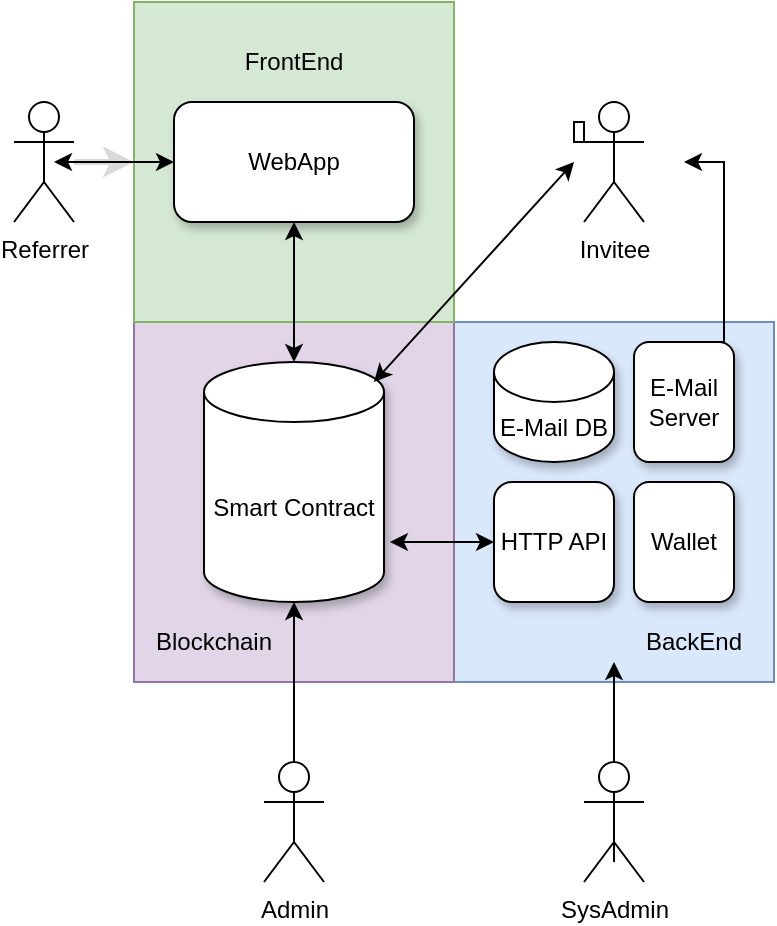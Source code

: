 <mxfile version="14.7.0" type="device" pages="2"><diagram id="NtM9SQhwHx6uQPTR_IOE" name="Services"><mxGraphModel dx="1678" dy="905" grid="1" gridSize="10" guides="1" tooltips="1" connect="1" arrows="1" fold="1" page="1" pageScale="1" pageWidth="850" pageHeight="1100" math="0" shadow="0"><root><mxCell id="0"/><mxCell id="1" parent="0"/><mxCell id="ov0Y-JoTzfgNFxIsR0gG-22" value="" style="rounded=0;whiteSpace=wrap;html=1;shadow=0;glass=0;sketch=0;fillColor=#dae8fc;strokeColor=#6c8ebf;" vertex="1" parent="1"><mxGeometry x="380" y="220" width="160" height="180" as="geometry"/></mxCell><mxCell id="ov0Y-JoTzfgNFxIsR0gG-21" value="" style="rounded=0;whiteSpace=wrap;html=1;shadow=0;glass=0;sketch=0;fillColor=#e1d5e7;strokeColor=#9673a6;" vertex="1" parent="1"><mxGeometry x="220" y="220" width="160" height="180" as="geometry"/></mxCell><mxCell id="ov0Y-JoTzfgNFxIsR0gG-20" value="" style="rounded=0;whiteSpace=wrap;html=1;shadow=0;glass=0;sketch=0;fillColor=#d5e8d4;strokeColor=#82b366;" vertex="1" parent="1"><mxGeometry x="220" y="60" width="160" height="160" as="geometry"/></mxCell><mxCell id="9Vo2rG8VBnt5ZAEUOPqD-1" value="" style="edgeStyle=orthogonalEdgeStyle;rounded=0;orthogonalLoop=1;jettySize=auto;html=1;strokeColor=#D9D9D9;strokeWidth=3;" edge="1" parent="1" source="ov0Y-JoTzfgNFxIsR0gG-2" target="ov0Y-JoTzfgNFxIsR0gG-20"><mxGeometry relative="1" as="geometry"/></mxCell><mxCell id="ov0Y-JoTzfgNFxIsR0gG-2" value="Referrer" style="shape=umlActor;verticalLabelPosition=bottom;verticalAlign=top;html=1;outlineConnect=0;" vertex="1" parent="1"><mxGeometry x="160" y="110" width="30" height="60" as="geometry"/></mxCell><mxCell id="ov0Y-JoTzfgNFxIsR0gG-3" value="Invitee" style="shape=umlActor;verticalLabelPosition=bottom;verticalAlign=top;html=1;outlineConnect=0;" vertex="1" parent="1"><mxGeometry x="445" y="110" width="30" height="60" as="geometry"/></mxCell><mxCell id="ov0Y-JoTzfgNFxIsR0gG-4" value="E-Mail DB" style="shape=cylinder3;whiteSpace=wrap;html=1;boundedLbl=1;backgroundOutline=1;size=15;shadow=1;" vertex="1" parent="1"><mxGeometry x="400" y="230" width="60" height="60" as="geometry"/></mxCell><mxCell id="ov0Y-JoTzfgNFxIsR0gG-5" value="WebApp" style="rounded=1;whiteSpace=wrap;html=1;glass=0;shadow=1;" vertex="1" parent="1"><mxGeometry x="240" y="110" width="120" height="60" as="geometry"/></mxCell><mxCell id="ov0Y-JoTzfgNFxIsR0gG-15" style="edgeStyle=orthogonalEdgeStyle;rounded=0;orthogonalLoop=1;jettySize=auto;html=1;exitX=0.25;exitY=0;exitDx=0;exitDy=0;" edge="1" parent="1" source="ov0Y-JoTzfgNFxIsR0gG-6"><mxGeometry relative="1" as="geometry"><mxPoint x="495" y="140" as="targetPoint"/><mxPoint x="515" y="230" as="sourcePoint"/><Array as="points"><mxPoint x="515" y="230"/></Array></mxGeometry></mxCell><mxCell id="ov0Y-JoTzfgNFxIsR0gG-6" value="E-Mail&lt;br&gt;Server" style="rounded=1;whiteSpace=wrap;html=1;sketch=0;shadow=1;glass=0;" vertex="1" parent="1"><mxGeometry x="470" y="230" width="50" height="60" as="geometry"/></mxCell><mxCell id="ov0Y-JoTzfgNFxIsR0gG-7" value="HTTP API" style="rounded=1;whiteSpace=wrap;html=1;glass=0;shadow=1;" vertex="1" parent="1"><mxGeometry x="400" y="300" width="60" height="60" as="geometry"/></mxCell><mxCell id="ov0Y-JoTzfgNFxIsR0gG-8" value="Smart Contract" style="shape=cylinder3;whiteSpace=wrap;html=1;boundedLbl=1;backgroundOutline=1;size=15;shadow=1;" vertex="1" parent="1"><mxGeometry x="255" y="240" width="90" height="120" as="geometry"/></mxCell><mxCell id="ov0Y-JoTzfgNFxIsR0gG-9" value="" style="endArrow=classic;startArrow=classic;html=1;exitX=0.5;exitY=0;exitDx=0;exitDy=0;exitPerimeter=0;entryX=0.5;entryY=1;entryDx=0;entryDy=0;" edge="1" parent="1" source="ov0Y-JoTzfgNFxIsR0gG-8" target="ov0Y-JoTzfgNFxIsR0gG-5"><mxGeometry width="50" height="50" relative="1" as="geometry"><mxPoint x="300" y="250" as="sourcePoint"/><mxPoint x="300" y="140" as="targetPoint"/></mxGeometry></mxCell><mxCell id="ov0Y-JoTzfgNFxIsR0gG-18" value="" style="endArrow=classic;startArrow=classic;html=1;exitX=1.033;exitY=0.75;exitDx=0;exitDy=0;exitPerimeter=0;" edge="1" parent="1" source="ov0Y-JoTzfgNFxIsR0gG-8"><mxGeometry width="50" height="50" relative="1" as="geometry"><mxPoint x="470" y="380" as="sourcePoint"/><mxPoint x="400" y="330" as="targetPoint"/></mxGeometry></mxCell><mxCell id="ov0Y-JoTzfgNFxIsR0gG-19" value="" style="endArrow=classic;startArrow=classic;html=1;" edge="1" parent="1"><mxGeometry width="50" height="50" relative="1" as="geometry"><mxPoint x="340" y="250" as="sourcePoint"/><mxPoint x="440" y="140" as="targetPoint"/></mxGeometry></mxCell><mxCell id="ov0Y-JoTzfgNFxIsR0gG-23" value="Blockchain" style="text;html=1;strokeColor=none;fillColor=none;align=center;verticalAlign=middle;whiteSpace=wrap;rounded=0;shadow=0;glass=0;sketch=0;" vertex="1" parent="1"><mxGeometry x="240" y="370" width="40" height="20" as="geometry"/></mxCell><mxCell id="ov0Y-JoTzfgNFxIsR0gG-24" value="BackEnd" style="text;html=1;strokeColor=none;fillColor=none;align=center;verticalAlign=middle;whiteSpace=wrap;rounded=0;shadow=0;glass=0;sketch=0;" vertex="1" parent="1"><mxGeometry x="480" y="370" width="40" height="20" as="geometry"/></mxCell><mxCell id="ov0Y-JoTzfgNFxIsR0gG-25" value="FrontEnd" style="text;html=1;strokeColor=none;fillColor=none;align=center;verticalAlign=middle;whiteSpace=wrap;rounded=0;shadow=0;glass=0;sketch=0;" vertex="1" parent="1"><mxGeometry x="280" y="80" width="40" height="20" as="geometry"/></mxCell><mxCell id="ov0Y-JoTzfgNFxIsR0gG-26" value="Wallet" style="rounded=1;whiteSpace=wrap;html=1;sketch=0;shadow=1;glass=0;" vertex="1" parent="1"><mxGeometry x="470" y="300" width="50" height="60" as="geometry"/></mxCell><mxCell id="ov0Y-JoTzfgNFxIsR0gG-36" style="edgeStyle=orthogonalEdgeStyle;rounded=0;orthogonalLoop=1;jettySize=auto;html=1;exitX=0.5;exitY=0.5;exitDx=0;exitDy=0;exitPerimeter=0;entryX=0.5;entryY=1;entryDx=0;entryDy=0;entryPerimeter=0;" edge="1" parent="1" source="ov0Y-JoTzfgNFxIsR0gG-33" target="ov0Y-JoTzfgNFxIsR0gG-8"><mxGeometry relative="1" as="geometry"><mxPoint x="290" y="450" as="targetPoint"/></mxGeometry></mxCell><mxCell id="ov0Y-JoTzfgNFxIsR0gG-33" value="Admin" style="shape=umlActor;verticalLabelPosition=bottom;verticalAlign=top;html=1;outlineConnect=0;" vertex="1" parent="1"><mxGeometry x="285" y="440" width="30" height="60" as="geometry"/></mxCell><mxCell id="ov0Y-JoTzfgNFxIsR0gG-37" style="edgeStyle=orthogonalEdgeStyle;rounded=0;orthogonalLoop=1;jettySize=auto;html=1;exitX=0.5;exitY=0.5;exitDx=0;exitDy=0;exitPerimeter=0;entryX=0.5;entryY=1;entryDx=0;entryDy=0;entryPerimeter=0;" edge="1" parent="1" source="ov0Y-JoTzfgNFxIsR0gG-38"><mxGeometry relative="1" as="geometry"><mxPoint x="460" y="390" as="targetPoint"/><Array as="points"><mxPoint x="460" y="490"/><mxPoint x="460" y="490"/></Array></mxGeometry></mxCell><mxCell id="ov0Y-JoTzfgNFxIsR0gG-38" value="SysAdmin" style="shape=umlActor;verticalLabelPosition=bottom;verticalAlign=top;html=1;outlineConnect=0;" vertex="1" parent="1"><mxGeometry x="445" y="440" width="30" height="60" as="geometry"/></mxCell><mxCell id="ov0Y-JoTzfgNFxIsR0gG-50" value="" style="endArrow=classic;startArrow=classic;html=1;strokeColor=#000000;" edge="1" parent="1"><mxGeometry width="50" height="50" relative="1" as="geometry"><mxPoint x="180" y="140" as="sourcePoint"/><mxPoint x="240" y="140" as="targetPoint"/></mxGeometry></mxCell><mxCell id="p0c-K8Drh5lKOauVbs7G-1" value="" style="rounded=0;whiteSpace=wrap;html=1;shadow=0;glass=0;sketch=0;" vertex="1" parent="1"><mxGeometry x="440" y="120" width="5" height="10" as="geometry"/></mxCell></root></mxGraphModel></diagram><diagram id="QWkeKU-Hmai-WCaOqFRt" name="Data Model"><mxGraphModel dx="1426" dy="769" grid="1" gridSize="10" guides="1" tooltips="1" connect="1" arrows="1" fold="1" page="1" pageScale="1" pageWidth="850" pageHeight="1100" math="0" shadow="0"><root><mxCell id="e6qkd1M-D21OT7KlX-OJ-0"/><mxCell id="e6qkd1M-D21OT7KlX-OJ-1" parent="e6qkd1M-D21OT7KlX-OJ-0"/><mxCell id="PDPmbG_nEJjJqL-GkSN5-0" value="referral" style="shape=table;startSize=20;container=1;collapsible=1;childLayout=tableLayout;fixedRows=1;rowLines=0;fontStyle=1;align=center;resizeLast=1;rounded=1;shadow=0;glass=0;sketch=0;arcSize=18;fillColor=#F0F0F0;" vertex="1" parent="e6qkd1M-D21OT7KlX-OJ-1"><mxGeometry x="250" y="100" width="190" height="170" as="geometry"/></mxCell><mxCell id="PDPmbG_nEJjJqL-GkSN5-1" value="" style="shape=partialRectangle;collapsible=0;dropTarget=0;pointerEvents=0;fillColor=none;top=0;left=0;bottom=1;right=0;points=[[0,0.5],[1,0.5]];portConstraint=eastwest;" vertex="1" parent="PDPmbG_nEJjJqL-GkSN5-0"><mxGeometry y="20" width="190" height="30" as="geometry"/></mxCell><mxCell id="PDPmbG_nEJjJqL-GkSN5-2" value="PK" style="shape=partialRectangle;connectable=0;fillColor=none;top=0;left=0;bottom=0;right=0;fontStyle=1;overflow=hidden;" vertex="1" parent="PDPmbG_nEJjJqL-GkSN5-1"><mxGeometry width="30" height="30" as="geometry"/></mxCell><mxCell id="PDPmbG_nEJjJqL-GkSN5-3" value="UniqueID" style="shape=partialRectangle;connectable=0;fillColor=none;top=0;left=0;bottom=0;right=0;align=left;spacingLeft=6;fontStyle=5;overflow=hidden;" vertex="1" parent="PDPmbG_nEJjJqL-GkSN5-1"><mxGeometry x="30" width="160" height="30" as="geometry"/></mxCell><mxCell id="PDPmbG_nEJjJqL-GkSN5-4" value="" style="shape=partialRectangle;collapsible=0;dropTarget=0;pointerEvents=0;fillColor=none;top=0;left=0;bottom=0;right=0;points=[[0,0.5],[1,0.5]];portConstraint=eastwest;" vertex="1" parent="PDPmbG_nEJjJqL-GkSN5-0"><mxGeometry y="50" width="190" height="30" as="geometry"/></mxCell><mxCell id="PDPmbG_nEJjJqL-GkSN5-5" value="" style="shape=partialRectangle;connectable=0;fillColor=none;top=0;left=0;bottom=0;right=0;editable=1;overflow=hidden;" vertex="1" parent="PDPmbG_nEJjJqL-GkSN5-4"><mxGeometry width="30" height="30" as="geometry"/></mxCell><mxCell id="PDPmbG_nEJjJqL-GkSN5-6" value="referrer (name)" style="shape=partialRectangle;connectable=0;fillColor=none;top=0;left=0;bottom=0;right=0;align=left;spacingLeft=6;overflow=hidden;" vertex="1" parent="PDPmbG_nEJjJqL-GkSN5-4"><mxGeometry x="30" width="160" height="30" as="geometry"/></mxCell><mxCell id="PDPmbG_nEJjJqL-GkSN5-13" value="" style="shape=partialRectangle;collapsible=0;dropTarget=0;pointerEvents=0;fillColor=none;top=0;left=0;bottom=0;right=0;points=[[0,0.5],[1,0.5]];portConstraint=eastwest;" vertex="1" parent="PDPmbG_nEJjJqL-GkSN5-0"><mxGeometry y="80" width="190" height="30" as="geometry"/></mxCell><mxCell id="PDPmbG_nEJjJqL-GkSN5-14" value="" style="shape=partialRectangle;connectable=0;fillColor=none;top=0;left=0;bottom=0;right=0;editable=1;overflow=hidden;" vertex="1" parent="PDPmbG_nEJjJqL-GkSN5-13"><mxGeometry width="30" height="30" as="geometry"/></mxCell><mxCell id="PDPmbG_nEJjJqL-GkSN5-15" value="invitee (name)" style="shape=partialRectangle;connectable=0;fillColor=none;top=0;left=0;bottom=0;right=0;align=left;spacingLeft=6;overflow=hidden;" vertex="1" parent="PDPmbG_nEJjJqL-GkSN5-13"><mxGeometry x="30" width="160" height="30" as="geometry"/></mxCell><mxCell id="PDPmbG_nEJjJqL-GkSN5-7" value="" style="shape=partialRectangle;collapsible=0;dropTarget=0;pointerEvents=0;fillColor=none;top=0;left=0;bottom=0;right=0;points=[[0,0.5],[1,0.5]];portConstraint=eastwest;" vertex="1" parent="PDPmbG_nEJjJqL-GkSN5-0"><mxGeometry y="110" width="190" height="30" as="geometry"/></mxCell><mxCell id="PDPmbG_nEJjJqL-GkSN5-8" value="" style="shape=partialRectangle;connectable=0;fillColor=none;top=0;left=0;bottom=0;right=0;editable=1;overflow=hidden;" vertex="1" parent="PDPmbG_nEJjJqL-GkSN5-7"><mxGeometry width="30" height="30" as="geometry"/></mxCell><mxCell id="PDPmbG_nEJjJqL-GkSN5-9" value="status (uint_8)" style="shape=partialRectangle;connectable=0;fillColor=none;top=0;left=0;bottom=0;right=0;align=left;spacingLeft=6;overflow=hidden;" vertex="1" parent="PDPmbG_nEJjJqL-GkSN5-7"><mxGeometry x="30" width="160" height="30" as="geometry"/></mxCell><mxCell id="PDPmbG_nEJjJqL-GkSN5-10" value="" style="shape=partialRectangle;collapsible=0;dropTarget=0;pointerEvents=0;fillColor=none;top=0;left=0;bottom=0;right=0;points=[[0,0.5],[1,0.5]];portConstraint=eastwest;" vertex="1" parent="PDPmbG_nEJjJqL-GkSN5-0"><mxGeometry y="140" width="190" height="30" as="geometry"/></mxCell><mxCell id="PDPmbG_nEJjJqL-GkSN5-11" value="" style="shape=partialRectangle;connectable=0;fillColor=none;top=0;left=0;bottom=0;right=0;editable=1;overflow=hidden;" vertex="1" parent="PDPmbG_nEJjJqL-GkSN5-10"><mxGeometry width="30" height="30" as="geometry"/></mxCell><mxCell id="PDPmbG_nEJjJqL-GkSN5-12" value="expires_on (date)" style="shape=partialRectangle;connectable=0;fillColor=none;top=0;left=0;bottom=0;right=0;align=left;spacingLeft=6;overflow=hidden;" vertex="1" parent="PDPmbG_nEJjJqL-GkSN5-10"><mxGeometry x="30" width="160" height="30" as="geometry"/></mxCell><mxCell id="PDPmbG_nEJjJqL-GkSN5-16" value="eosio.token" style="shape=table;startSize=30;container=1;collapsible=1;childLayout=tableLayout;fixedRows=1;rowLines=0;fontStyle=1;align=center;resizeLast=1;rounded=1;shadow=0;glass=0;sketch=0;fillColor=#F0F0F0;" vertex="1" parent="e6qkd1M-D21OT7KlX-OJ-1"><mxGeometry x="520" y="230" width="160" height="90" as="geometry"/></mxCell><mxCell id="PDPmbG_nEJjJqL-GkSN5-17" value="" style="shape=partialRectangle;collapsible=0;dropTarget=0;pointerEvents=0;fillColor=none;top=0;left=0;bottom=1;right=0;points=[[0,0.5],[1,0.5]];portConstraint=eastwest;" vertex="1" parent="PDPmbG_nEJjJqL-GkSN5-16"><mxGeometry y="30" width="160" height="30" as="geometry"/></mxCell><mxCell id="PDPmbG_nEJjJqL-GkSN5-18" value="PK" style="shape=partialRectangle;connectable=0;fillColor=none;top=0;left=0;bottom=0;right=0;fontStyle=1;overflow=hidden;" vertex="1" parent="PDPmbG_nEJjJqL-GkSN5-17"><mxGeometry width="30" height="30" as="geometry"/></mxCell><mxCell id="PDPmbG_nEJjJqL-GkSN5-19" value="symbol" style="shape=partialRectangle;connectable=0;fillColor=none;top=0;left=0;bottom=0;right=0;align=left;spacingLeft=6;fontStyle=5;overflow=hidden;" vertex="1" parent="PDPmbG_nEJjJqL-GkSN5-17"><mxGeometry x="30" width="130" height="30" as="geometry"/></mxCell><mxCell id="PDPmbG_nEJjJqL-GkSN5-20" value="" style="shape=partialRectangle;collapsible=0;dropTarget=0;pointerEvents=0;fillColor=none;top=0;left=0;bottom=0;right=0;points=[[0,0.5],[1,0.5]];portConstraint=eastwest;" vertex="1" parent="PDPmbG_nEJjJqL-GkSN5-16"><mxGeometry y="60" width="160" height="30" as="geometry"/></mxCell><mxCell id="PDPmbG_nEJjJqL-GkSN5-21" value="" style="shape=partialRectangle;connectable=0;fillColor=none;top=0;left=0;bottom=0;right=0;editable=1;overflow=hidden;" vertex="1" parent="PDPmbG_nEJjJqL-GkSN5-20"><mxGeometry width="30" height="30" as="geometry"/></mxCell><mxCell id="PDPmbG_nEJjJqL-GkSN5-22" value="account_name" style="shape=partialRectangle;connectable=0;fillColor=none;top=0;left=0;bottom=0;right=0;align=left;spacingLeft=6;overflow=hidden;" vertex="1" parent="PDPmbG_nEJjJqL-GkSN5-20"><mxGeometry x="30" width="130" height="30" as="geometry"/></mxCell><mxCell id="dc5-RG6_RNeatS_xX-3J-0" value="eosio.proton:usersinfo" style="shape=table;startSize=30;container=1;collapsible=1;childLayout=tableLayout;fixedRows=1;rowLines=0;fontStyle=1;align=center;resizeLast=1;rounded=1;shadow=0;glass=0;sketch=0;fillColor=#F0F0F0;" vertex="1" parent="e6qkd1M-D21OT7KlX-OJ-1"><mxGeometry x="520" y="100" width="160" height="120" as="geometry"/></mxCell><mxCell id="dc5-RG6_RNeatS_xX-3J-1" value="" style="shape=partialRectangle;collapsible=0;dropTarget=0;pointerEvents=0;fillColor=none;top=0;left=0;bottom=1;right=0;points=[[0,0.5],[1,0.5]];portConstraint=eastwest;" vertex="1" parent="dc5-RG6_RNeatS_xX-3J-0"><mxGeometry y="30" width="160" height="30" as="geometry"/></mxCell><mxCell id="dc5-RG6_RNeatS_xX-3J-2" value="PK" style="shape=partialRectangle;connectable=0;fillColor=none;top=0;left=0;bottom=0;right=0;fontStyle=1;overflow=hidden;" vertex="1" parent="dc5-RG6_RNeatS_xX-3J-1"><mxGeometry width="30" height="30" as="geometry"/></mxCell><mxCell id="dc5-RG6_RNeatS_xX-3J-3" value="acc" style="shape=partialRectangle;connectable=0;fillColor=none;top=0;left=0;bottom=0;right=0;align=left;spacingLeft=6;fontStyle=5;overflow=hidden;" vertex="1" parent="dc5-RG6_RNeatS_xX-3J-1"><mxGeometry x="30" width="130" height="30" as="geometry"/></mxCell><mxCell id="dc5-RG6_RNeatS_xX-3J-4" value="" style="shape=partialRectangle;collapsible=0;dropTarget=0;pointerEvents=0;fillColor=none;top=0;left=0;bottom=0;right=0;points=[[0,0.5],[1,0.5]];portConstraint=eastwest;" vertex="1" parent="dc5-RG6_RNeatS_xX-3J-0"><mxGeometry y="60" width="160" height="30" as="geometry"/></mxCell><mxCell id="dc5-RG6_RNeatS_xX-3J-5" value="" style="shape=partialRectangle;connectable=0;fillColor=none;top=0;left=0;bottom=0;right=0;editable=1;overflow=hidden;" vertex="1" parent="dc5-RG6_RNeatS_xX-3J-4"><mxGeometry width="30" height="30" as="geometry"/></mxCell><mxCell id="dc5-RG6_RNeatS_xX-3J-6" value="verified (boolean)" style="shape=partialRectangle;connectable=0;fillColor=none;top=0;left=0;bottom=0;right=0;align=left;spacingLeft=6;overflow=hidden;" vertex="1" parent="dc5-RG6_RNeatS_xX-3J-4"><mxGeometry x="30" width="130" height="30" as="geometry"/></mxCell><mxCell id="dc5-RG6_RNeatS_xX-3J-7" value="" style="shape=partialRectangle;collapsible=0;dropTarget=0;pointerEvents=0;fillColor=none;top=0;left=0;bottom=0;right=0;points=[[0,0.5],[1,0.5]];portConstraint=eastwest;" vertex="1" parent="dc5-RG6_RNeatS_xX-3J-0"><mxGeometry y="90" width="160" height="30" as="geometry"/></mxCell><mxCell id="dc5-RG6_RNeatS_xX-3J-8" value="" style="shape=partialRectangle;connectable=0;fillColor=none;top=0;left=0;bottom=0;right=0;editable=1;overflow=hidden;" vertex="1" parent="dc5-RG6_RNeatS_xX-3J-7"><mxGeometry width="30" height="30" as="geometry"/></mxCell><mxCell id="dc5-RG6_RNeatS_xX-3J-9" value="verifiedon (date)" style="shape=partialRectangle;connectable=0;fillColor=none;top=0;left=0;bottom=0;right=0;align=left;spacingLeft=6;overflow=hidden;" vertex="1" parent="dc5-RG6_RNeatS_xX-3J-7"><mxGeometry x="30" width="130" height="30" as="geometry"/></mxCell><mxCell id="uI2W1zdTbcigJmg9ukOz-2" value="" style="endArrow=none;html=1;strokeWidth=3;strokeColor=#D9D9D9;" edge="1" parent="e6qkd1M-D21OT7KlX-OJ-1"><mxGeometry width="50" height="50" relative="1" as="geometry"><mxPoint x="480" y="330" as="sourcePoint"/><mxPoint x="480" y="40" as="targetPoint"/></mxGeometry></mxCell><mxCell id="uI2W1zdTbcigJmg9ukOz-3" value="Affiliate Platform&lt;br&gt;Contract" style="text;html=1;strokeColor=none;fillColor=none;align=center;verticalAlign=middle;whiteSpace=wrap;rounded=0;shadow=0;glass=0;sketch=0;fontStyle=1" vertex="1" parent="e6qkd1M-D21OT7KlX-OJ-1"><mxGeometry x="260" y="50" width="170" height="20" as="geometry"/></mxCell><mxCell id="uI2W1zdTbcigJmg9ukOz-4" value="Proton&lt;br&gt;System Contracts" style="text;html=1;strokeColor=none;fillColor=none;align=center;verticalAlign=middle;whiteSpace=wrap;rounded=0;shadow=0;glass=0;sketch=0;fontStyle=1" vertex="1" parent="e6qkd1M-D21OT7KlX-OJ-1"><mxGeometry x="530" y="50" width="140" height="20" as="geometry"/></mxCell></root></mxGraphModel></diagram></mxfile>
